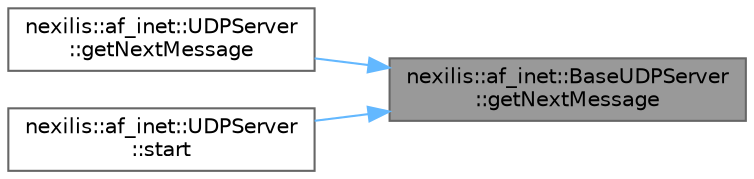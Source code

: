 digraph "nexilis::af_inet::BaseUDPServer::getNextMessage"
{
 // LATEX_PDF_SIZE
  bgcolor="transparent";
  edge [fontname=Helvetica,fontsize=10,labelfontname=Helvetica,labelfontsize=10];
  node [fontname=Helvetica,fontsize=10,shape=box,height=0.2,width=0.4];
  rankdir="RL";
  Node1 [id="Node000001",label="nexilis::af_inet::BaseUDPServer\l::getNextMessage",height=0.2,width=0.4,color="gray40", fillcolor="grey60", style="filled", fontcolor="black",tooltip="Retrieve message from the queue (if available)."];
  Node1 -> Node2 [id="edge1_Node000001_Node000002",dir="back",color="steelblue1",style="solid",tooltip=" "];
  Node2 [id="Node000002",label="nexilis::af_inet::UDPServer\l::getNextMessage",height=0.2,width=0.4,color="grey40", fillcolor="white", style="filled",URL="$da/d58/classnexilis_1_1af__inet_1_1UDPServer.html#ae5589b825a4e8d3a964e9489dc3aa3ac",tooltip=" "];
  Node1 -> Node3 [id="edge2_Node000001_Node000003",dir="back",color="steelblue1",style="solid",tooltip=" "];
  Node3 [id="Node000003",label="nexilis::af_inet::UDPServer\l::start",height=0.2,width=0.4,color="grey40", fillcolor="white", style="filled",URL="$da/d58/classnexilis_1_1af__inet_1_1UDPServer.html#adbd3e4ee2d3fac6acd26c25025850224",tooltip="Protocol::start() implementation."];
}
